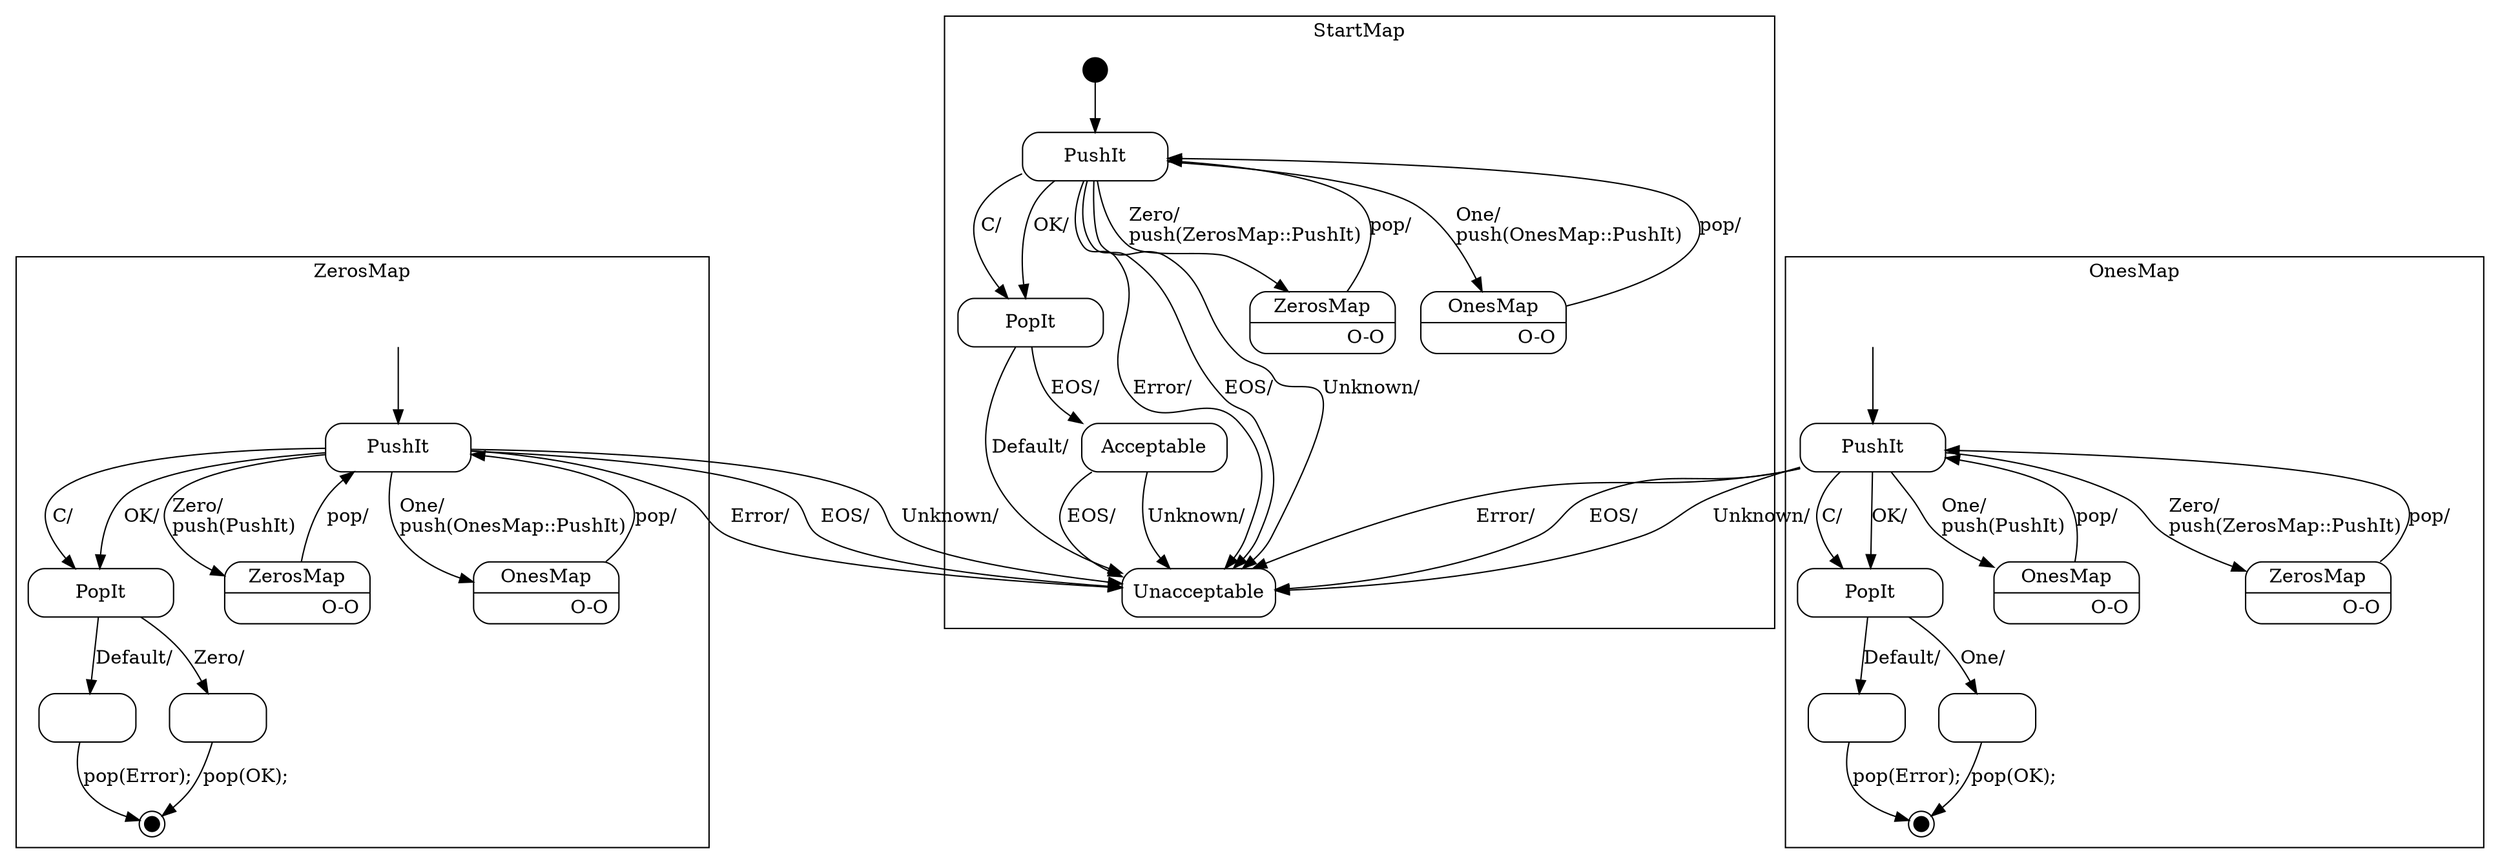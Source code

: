 digraph AppClass {

    node
        [shape=Mrecord width=1.5];

    subgraph cluster_StartMap {

        label="StartMap";

        //
        // States (Nodes)
        //

        "StartMap::PushIt"
            [label="{PushIt}"];

        "StartMap::PopIt"
            [label="{PopIt}"];

        "StartMap::Acceptable"
            [label="{Acceptable}"];

        "StartMap::Unacceptable"
            [label="{Unacceptable}"];

        "StartMap::PushIt::ZerosMap"
            [label="{ZerosMap|O-O\r}"]

        "StartMap::PushIt::OnesMap"
            [label="{OnesMap|O-O\r}"]

        "%start"
            [label="" shape=circle style=filled fillcolor=black width=0.25];

        //
        // Transitions (Edges)
        //

        "StartMap::PushIt" -> "StartMap::PushIt::ZerosMap"
            [label="Zero/\lpush(ZerosMap::PushIt)\l"];

        "StartMap::PushIt" -> "StartMap::PushIt::OnesMap"
            [label="One/\lpush(OnesMap::PushIt)\l"];

        "StartMap::PushIt" -> "StartMap::PopIt"
            [label="C/\l"];

        "StartMap::PushIt" -> "StartMap::PopIt"
            [label="OK/\l"];

        "StartMap::PushIt" -> "StartMap::Unacceptable"
            [label="Error/\l"];

        "StartMap::PushIt" -> "StartMap::Unacceptable"
            [label="EOS/\l"];

        "StartMap::PushIt" -> "StartMap::Unacceptable"
            [label="Unknown/\l"];

        "StartMap::PopIt" -> "StartMap::Acceptable"
            [label="EOS/\l"];

        "StartMap::PopIt" -> "StartMap::Unacceptable"
            [label="Default/\l"];

        "StartMap::Acceptable" -> "StartMap::Unacceptable"
            [label="EOS/\l"];

        "StartMap::Acceptable" -> "StartMap::Unacceptable"
            [label="Unknown/\l"];

        "StartMap::PushIt::ZerosMap" -> "StartMap::PushIt"
            [label="pop/"]

        "StartMap::PushIt::OnesMap" -> "StartMap::PushIt"
            [label="pop/"]

        "%start" -> "StartMap::PushIt"
    }

    subgraph cluster_ZerosMap {

        label="ZerosMap";

        //
        // States (Nodes)
        //

        "ZerosMap::PushIt"
            [label="{PushIt}"];

        "ZerosMap::PopIt"
            [label="{PopIt}"];

        "ZerosMap::pop(Error)"
            [label="" width=1]

        "ZerosMap::pop(OK)"
            [label="" width=1]

        "ZerosMap::%end"
            [label="" shape=doublecircle style=filled fillcolor=black width=0.15];

        "ZerosMap::PushIt::ZerosMap"
            [label="{ZerosMap|O-O\r}"]

        "ZerosMap::PushIt::OnesMap"
            [label="{OnesMap|O-O\r}"]

        "push(ZerosMap::PushIt)"
            [label="" shape=plaintext];

        //
        // Transitions (Edges)
        //

        "ZerosMap::PushIt" -> "ZerosMap::PushIt::ZerosMap"
            [label="Zero/\lpush(PushIt)\l"];

        "ZerosMap::PushIt" -> "ZerosMap::PushIt::OnesMap"
            [label="One/\lpush(OnesMap::PushIt)\l"];

        "ZerosMap::PushIt" -> "ZerosMap::PopIt"
            [label="C/\l"];

        "ZerosMap::PushIt" -> "ZerosMap::PopIt"
            [label="OK/\l"];

        "ZerosMap::PushIt" -> "StartMap::Unacceptable"
            [label="Error/\l"];

        "ZerosMap::PushIt" -> "StartMap::Unacceptable"
            [label="EOS/\l"];

        "ZerosMap::PushIt" -> "StartMap::Unacceptable"
            [label="Unknown/\l"];

        "ZerosMap::PopIt" -> "ZerosMap::pop(OK)"
            [label="Zero/\l"];

        "ZerosMap::PopIt" -> "ZerosMap::pop(Error)"
            [label="Default/\l"];

        "ZerosMap::pop(Error)" -> "ZerosMap::%end"
            [label="pop(Error);\l"];

        "ZerosMap::pop(OK)" -> "ZerosMap::%end"
            [label="pop(OK);\l"];

        "ZerosMap::PushIt::ZerosMap" -> "ZerosMap::PushIt"
            [label="pop/"]

        "ZerosMap::PushIt::OnesMap" -> "ZerosMap::PushIt"
            [label="pop/"]

        "push(ZerosMap::PushIt)" -> "ZerosMap::PushIt"
            [arrowtail=odot];
    }

    subgraph cluster_OnesMap {

        label="OnesMap";

        //
        // States (Nodes)
        //

        "OnesMap::PushIt"
            [label="{PushIt}"];

        "OnesMap::PopIt"
            [label="{PopIt}"];

        "OnesMap::pop(Error)"
            [label="" width=1]

        "OnesMap::pop(OK)"
            [label="" width=1]

        "OnesMap::%end"
            [label="" shape=doublecircle style=filled fillcolor=black width=0.15];

        "OnesMap::PushIt::OnesMap"
            [label="{OnesMap|O-O\r}"]

        "OnesMap::PushIt::ZerosMap"
            [label="{ZerosMap|O-O\r}"]

        "push(OnesMap::PushIt)"
            [label="" shape=plaintext];

        //
        // Transitions (Edges)
        //

        "OnesMap::PushIt" -> "OnesMap::PushIt::ZerosMap"
            [label="Zero/\lpush(ZerosMap::PushIt)\l"];

        "OnesMap::PushIt" -> "OnesMap::PushIt::OnesMap"
            [label="One/\lpush(PushIt)\l"];

        "OnesMap::PushIt" -> "OnesMap::PopIt"
            [label="C/\l"];

        "OnesMap::PushIt" -> "OnesMap::PopIt"
            [label="OK/\l"];

        "OnesMap::PushIt" -> "StartMap::Unacceptable"
            [label="Error/\l"];

        "OnesMap::PushIt" -> "StartMap::Unacceptable"
            [label="EOS/\l"];

        "OnesMap::PushIt" -> "StartMap::Unacceptable"
            [label="Unknown/\l"];

        "OnesMap::PopIt" -> "OnesMap::pop(OK)"
            [label="One/\l"];

        "OnesMap::PopIt" -> "OnesMap::pop(Error)"
            [label="Default/\l"];

        "OnesMap::pop(Error)" -> "OnesMap::%end"
            [label="pop(Error);\l"];

        "OnesMap::pop(OK)" -> "OnesMap::%end"
            [label="pop(OK);\l"];

        "OnesMap::PushIt::OnesMap" -> "OnesMap::PushIt"
            [label="pop/"]

        "OnesMap::PushIt::ZerosMap" -> "OnesMap::PushIt"
            [label="pop/"]

        "push(OnesMap::PushIt)" -> "OnesMap::PushIt"
            [arrowtail=odot];
    }

}
